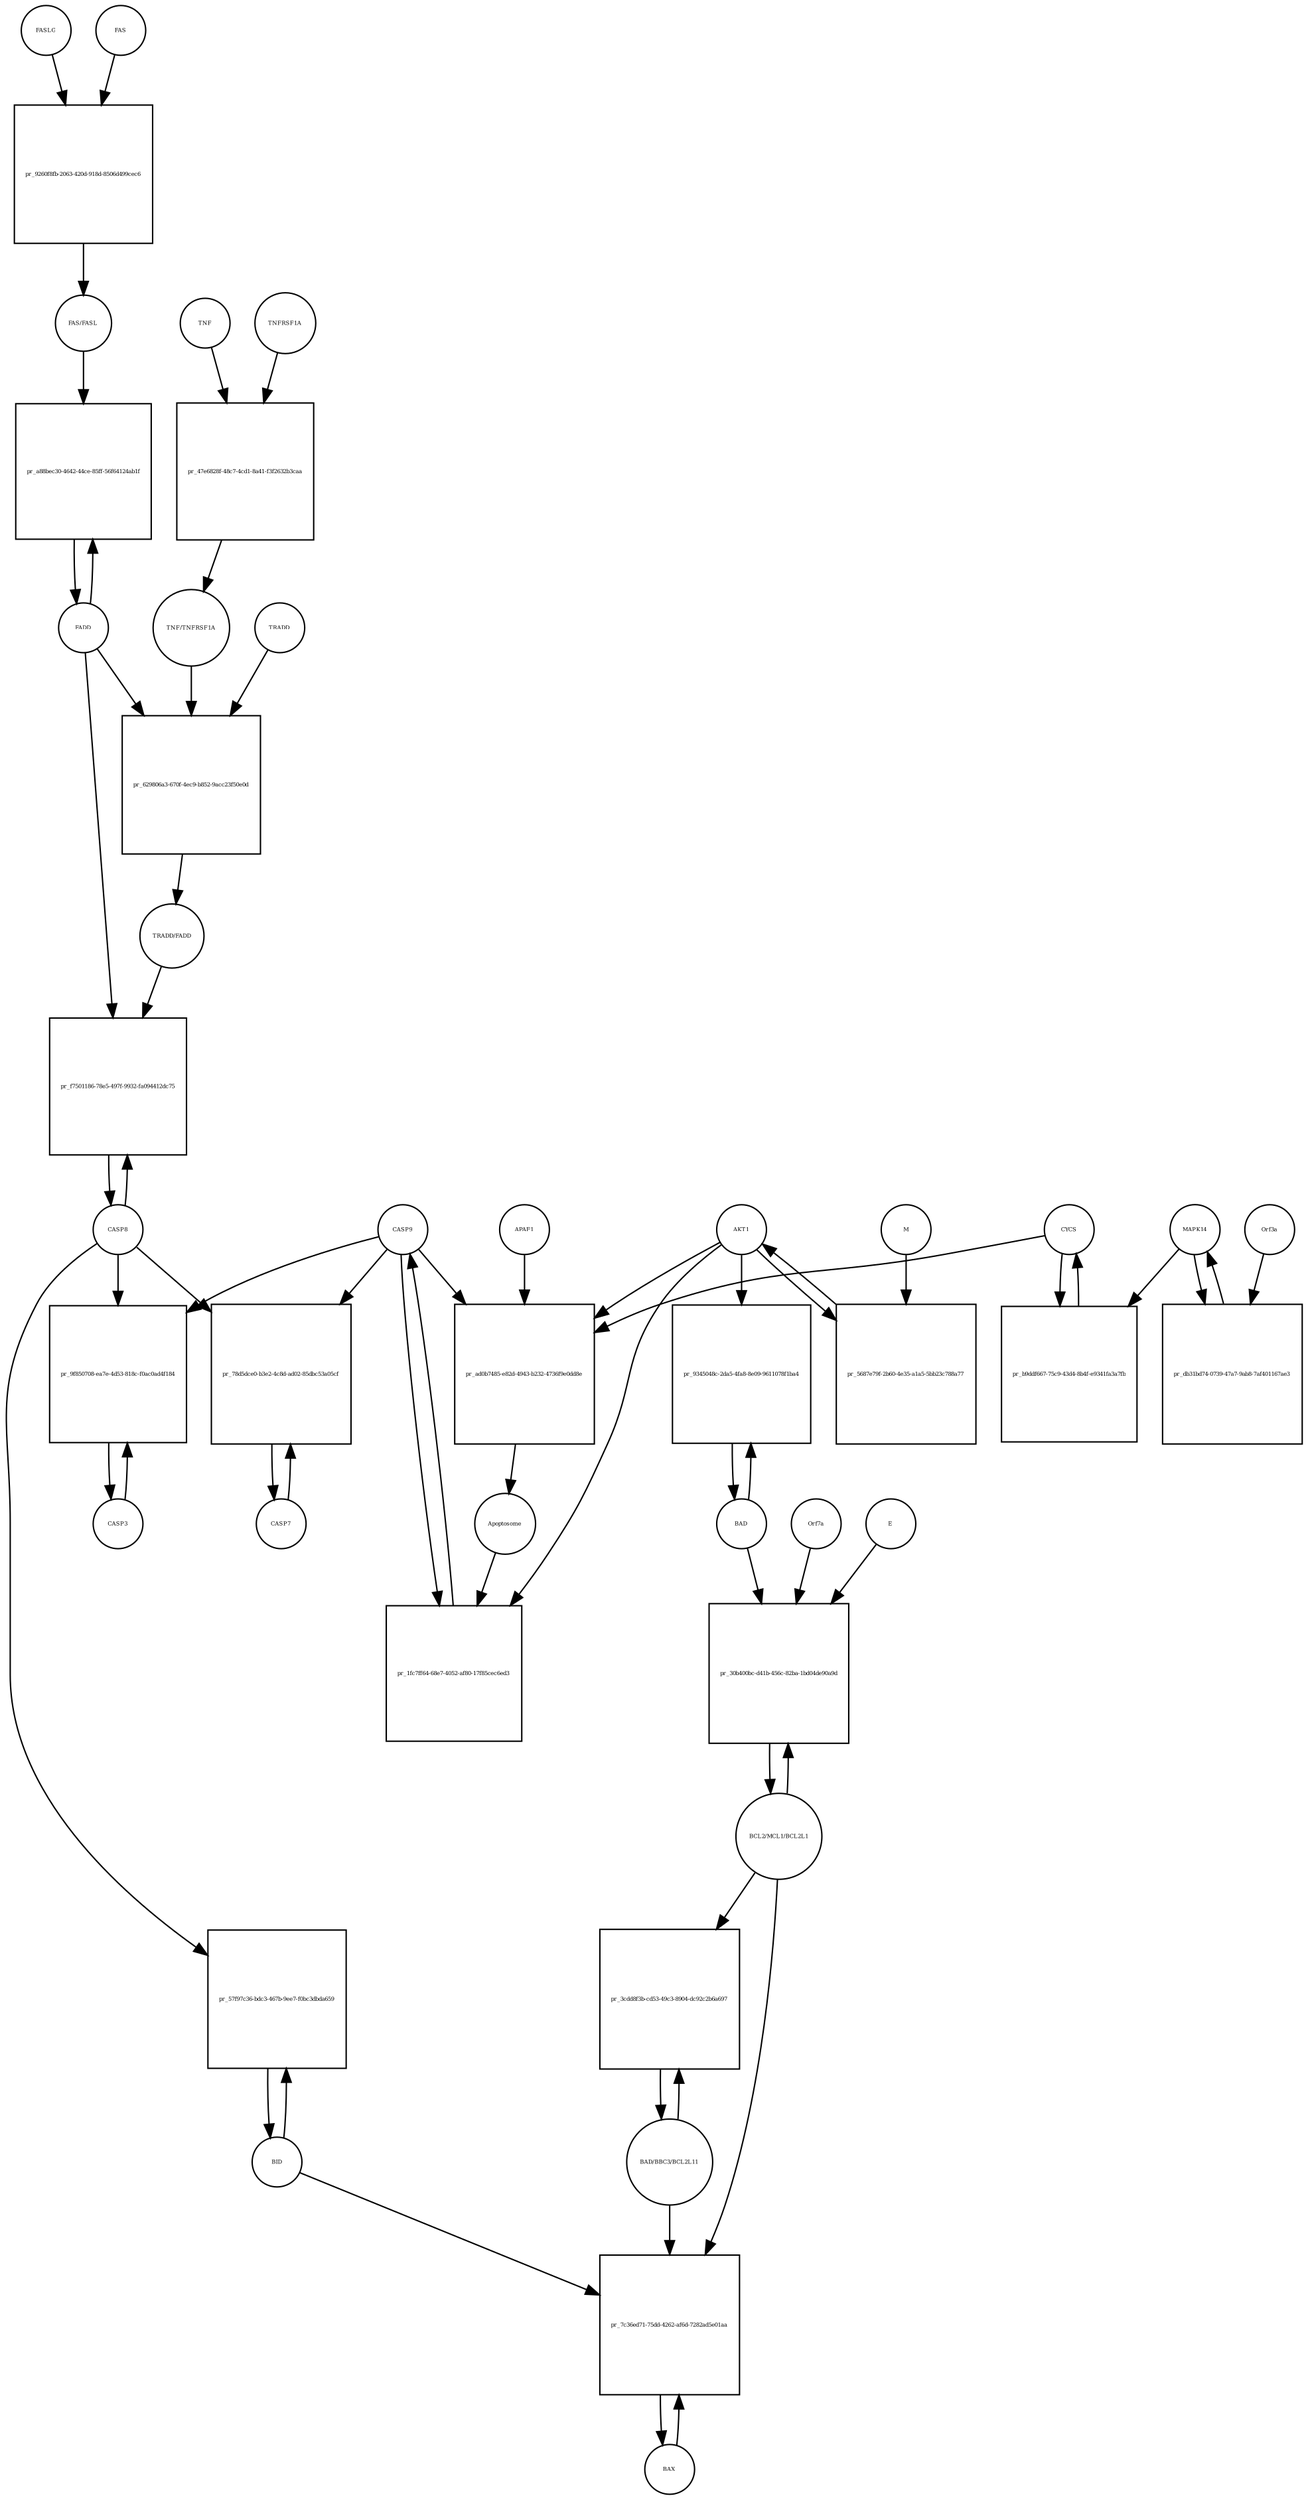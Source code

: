 strict digraph  {
FASLG [annotation="", bipartite=0, cls=macromolecule, fontsize=4, label=FASLG, shape=circle];
"pr_9260f8fb-2063-420d-918d-8506d499cec6" [annotation="", bipartite=1, cls=process, fontsize=4, label="pr_9260f8fb-2063-420d-918d-8506d499cec6", shape=square];
FAS [annotation="", bipartite=0, cls=macromolecule, fontsize=4, label=FAS, shape=circle];
"FAS/FASL" [annotation="", bipartite=0, cls=complex, fontsize=4, label="FAS/FASL", shape=circle];
FADD [annotation="", bipartite=0, cls=macromolecule, fontsize=4, label=FADD, shape=circle];
"pr_a88bec30-4642-44ce-85ff-56f64124ab1f" [annotation="", bipartite=1, cls=process, fontsize=4, label="pr_a88bec30-4642-44ce-85ff-56f64124ab1f", shape=square];
CASP8 [annotation="", bipartite=0, cls=macromolecule, fontsize=4, label=CASP8, shape=circle];
"pr_f7501186-78e5-497f-9932-fa094412dc75" [annotation="", bipartite=1, cls=process, fontsize=4, label="pr_f7501186-78e5-497f-9932-fa094412dc75", shape=square];
"TRADD/FADD" [annotation="", bipartite=0, cls=complex, fontsize=4, label="TRADD/FADD", shape=circle];
CASP3 [annotation="", bipartite=0, cls=macromolecule, fontsize=4, label=CASP3, shape=circle];
"pr_9f850708-ea7e-4d53-818c-f0ac0ad4f184" [annotation="", bipartite=1, cls=process, fontsize=4, label="pr_9f850708-ea7e-4d53-818c-f0ac0ad4f184", shape=square];
CASP9 [annotation="", bipartite=0, cls=macromolecule, fontsize=4, label=CASP9, shape=circle];
"pr_1fc7ff64-68e7-4052-af80-17f85cec6ed3" [annotation="", bipartite=1, cls=process, fontsize=4, label="pr_1fc7ff64-68e7-4052-af80-17f85cec6ed3", shape=square];
Apoptosome [annotation="", bipartite=0, cls=complex, fontsize=4, label=Apoptosome, shape=circle];
AKT1 [annotation="", bipartite=0, cls=macromolecule, fontsize=4, label=AKT1, shape=circle];
BID [annotation="", bipartite=0, cls=macromolecule, fontsize=4, label=BID, shape=circle];
"pr_57f97c36-bdc3-467b-9ee7-f0bc3dbda659" [annotation="", bipartite=1, cls=process, fontsize=4, label="pr_57f97c36-bdc3-467b-9ee7-f0bc3dbda659", shape=square];
BAX [annotation="", bipartite=0, cls=macromolecule, fontsize=4, label=BAX, shape=circle];
"pr_7c36ed71-75dd-4262-af6d-7282ad5e01aa" [annotation="", bipartite=1, cls=process, fontsize=4, label="pr_7c36ed71-75dd-4262-af6d-7282ad5e01aa", shape=square];
"BAD/BBC3/BCL2L11" [annotation="", bipartite=0, cls=complex, fontsize=4, label="BAD/BBC3/BCL2L11", shape=circle];
"BCL2/MCL1/BCL2L1" [annotation="", bipartite=0, cls=complex, fontsize=4, label="BCL2/MCL1/BCL2L1", shape=circle];
CYCS [annotation="", bipartite=0, cls=macromolecule, fontsize=4, label=CYCS, shape=circle];
"pr_b9ddf667-75c9-43d4-8b4f-e9341fa3a7fb" [annotation="", bipartite=1, cls=process, fontsize=4, label="pr_b9ddf667-75c9-43d4-8b4f-e9341fa3a7fb", shape=square];
MAPK14 [annotation="", bipartite=0, cls=macromolecule, fontsize=4, label=MAPK14, shape=circle];
CASP7 [annotation="", bipartite=0, cls=macromolecule, fontsize=4, label=CASP7, shape=circle];
"pr_78d5dce0-b3e2-4c8d-ad02-85dbc53a05cf" [annotation="", bipartite=1, cls=process, fontsize=4, label="pr_78d5dce0-b3e2-4c8d-ad02-85dbc53a05cf", shape=square];
"pr_5687e79f-2b60-4e35-a1a5-5bb23c788a77" [annotation="", bipartite=1, cls=process, fontsize=4, label="pr_5687e79f-2b60-4e35-a1a5-5bb23c788a77", shape=square];
M [annotation=urn_miriam_ncbiprotein_APO40582, bipartite=0, cls=macromolecule, fontsize=4, label=M, shape=circle];
"pr_629806a3-670f-4ec9-b852-9acc23f50e0d" [annotation="", bipartite=1, cls=process, fontsize=4, label="pr_629806a3-670f-4ec9-b852-9acc23f50e0d", shape=square];
TRADD [annotation="", bipartite=0, cls=macromolecule, fontsize=4, label=TRADD, shape=circle];
"TNF/TNFRSF1A" [annotation="", bipartite=0, cls=complex, fontsize=4, label="TNF/TNFRSF1A", shape=circle];
"pr_db31bd74-0739-47a7-9ab8-7af401167ae3" [annotation="", bipartite=1, cls=process, fontsize=4, label="pr_db31bd74-0739-47a7-9ab8-7af401167ae3", shape=square];
Orf3a [annotation="", bipartite=0, cls=macromolecule, fontsize=4, label=Orf3a, shape=circle];
"pr_3cdd8f3b-cd53-49c3-8904-dc92c2b6a697" [annotation="", bipartite=1, cls=process, fontsize=4, label="pr_3cdd8f3b-cd53-49c3-8904-dc92c2b6a697", shape=square];
"pr_30b400bc-d41b-456c-82ba-1bd04de90a9d" [annotation="", bipartite=1, cls=process, fontsize=4, label="pr_30b400bc-d41b-456c-82ba-1bd04de90a9d", shape=square];
Orf7a [annotation="", bipartite=0, cls=macromolecule, fontsize=4, label=Orf7a, shape=circle];
E [annotation="", bipartite=0, cls=macromolecule, fontsize=4, label=E, shape=circle];
BAD [annotation="", bipartite=0, cls=macromolecule, fontsize=4, label=BAD, shape=circle];
TNFRSF1A [annotation="", bipartite=0, cls=macromolecule, fontsize=4, label=TNFRSF1A, shape=circle];
"pr_47e6828f-48c7-4cd1-8a41-f3f2632b3caa" [annotation="", bipartite=1, cls=process, fontsize=4, label="pr_47e6828f-48c7-4cd1-8a41-f3f2632b3caa", shape=square];
TNF [annotation="", bipartite=0, cls=macromolecule, fontsize=4, label=TNF, shape=circle];
"pr_ad0b7485-e82d-4943-b232-4736f9e0dd8e" [annotation="", bipartite=1, cls=process, fontsize=4, label="pr_ad0b7485-e82d-4943-b232-4736f9e0dd8e", shape=square];
APAF1 [annotation="", bipartite=0, cls=macromolecule, fontsize=4, label=APAF1, shape=circle];
"pr_9345048c-2da5-4fa8-8e09-9611078f1ba4" [annotation="", bipartite=1, cls=process, fontsize=4, label="pr_9345048c-2da5-4fa8-8e09-9611078f1ba4", shape=square];
FASLG -> "pr_9260f8fb-2063-420d-918d-8506d499cec6"  [annotation="", interaction_type=consumption];
"pr_9260f8fb-2063-420d-918d-8506d499cec6" -> "FAS/FASL"  [annotation="", interaction_type=production];
FAS -> "pr_9260f8fb-2063-420d-918d-8506d499cec6"  [annotation="", interaction_type=consumption];
"FAS/FASL" -> "pr_a88bec30-4642-44ce-85ff-56f64124ab1f"  [annotation="urn_miriam_kegg.pathway_hsa04210|urn_miriam_pubmed_31226023", interaction_type=catalysis];
FADD -> "pr_a88bec30-4642-44ce-85ff-56f64124ab1f"  [annotation="", interaction_type=consumption];
FADD -> "pr_f7501186-78e5-497f-9932-fa094412dc75"  [annotation="urn_miriam_kegg.pathway_hsa04210|urn_miriam_pubmed_31226023", interaction_type=catalysis];
FADD -> "pr_629806a3-670f-4ec9-b852-9acc23f50e0d"  [annotation="", interaction_type=consumption];
"pr_a88bec30-4642-44ce-85ff-56f64124ab1f" -> FADD  [annotation="", interaction_type=production];
CASP8 -> "pr_f7501186-78e5-497f-9932-fa094412dc75"  [annotation="", interaction_type=consumption];
CASP8 -> "pr_9f850708-ea7e-4d53-818c-f0ac0ad4f184"  [annotation="urn_miriam_kegg.pathway_hsa04210|urn_miriam_pubmed_31226023", interaction_type=catalysis];
CASP8 -> "pr_57f97c36-bdc3-467b-9ee7-f0bc3dbda659"  [annotation="urn_miriam_kegg.pathway_hsa04210|urn_miriam_pubmed_31226023", interaction_type=catalysis];
CASP8 -> "pr_78d5dce0-b3e2-4c8d-ad02-85dbc53a05cf"  [annotation="urn_miriam_kegg.pathway_hsa04210|urn_miriam_pubmed_31226023", interaction_type=catalysis];
"pr_f7501186-78e5-497f-9932-fa094412dc75" -> CASP8  [annotation="", interaction_type=production];
"TRADD/FADD" -> "pr_f7501186-78e5-497f-9932-fa094412dc75"  [annotation="urn_miriam_kegg.pathway_hsa04210|urn_miriam_pubmed_31226023", interaction_type=catalysis];
CASP3 -> "pr_9f850708-ea7e-4d53-818c-f0ac0ad4f184"  [annotation="", interaction_type=consumption];
"pr_9f850708-ea7e-4d53-818c-f0ac0ad4f184" -> CASP3  [annotation="", interaction_type=production];
CASP9 -> "pr_9f850708-ea7e-4d53-818c-f0ac0ad4f184"  [annotation="urn_miriam_kegg.pathway_hsa04210|urn_miriam_pubmed_31226023", interaction_type=catalysis];
CASP9 -> "pr_1fc7ff64-68e7-4052-af80-17f85cec6ed3"  [annotation="", interaction_type=consumption];
CASP9 -> "pr_78d5dce0-b3e2-4c8d-ad02-85dbc53a05cf"  [annotation="urn_miriam_kegg.pathway_hsa04210|urn_miriam_pubmed_31226023", interaction_type=catalysis];
CASP9 -> "pr_ad0b7485-e82d-4943-b232-4736f9e0dd8e"  [annotation="", interaction_type=consumption];
"pr_1fc7ff64-68e7-4052-af80-17f85cec6ed3" -> CASP9  [annotation="", interaction_type=production];
Apoptosome -> "pr_1fc7ff64-68e7-4052-af80-17f85cec6ed3"  [annotation="urn_miriam_kegg.pathway_hsa04210|urn_miriam_pubmed_31226023", interaction_type=catalysis];
AKT1 -> "pr_1fc7ff64-68e7-4052-af80-17f85cec6ed3"  [annotation="urn_miriam_kegg.pathway_hsa04210|urn_miriam_pubmed_31226023", interaction_type=inhibition];
AKT1 -> "pr_5687e79f-2b60-4e35-a1a5-5bb23c788a77"  [annotation="", interaction_type=consumption];
AKT1 -> "pr_ad0b7485-e82d-4943-b232-4736f9e0dd8e"  [annotation="urn_miriam_pubmed_31226023|urn_miriam_kegg.pathway_hsa04210", interaction_type=inhibition];
AKT1 -> "pr_9345048c-2da5-4fa8-8e09-9611078f1ba4"  [annotation="urn_miriam_pubmed_15694340|urn_miriam_kegg.pathway_hsa04210", interaction_type=inhibition];
BID -> "pr_57f97c36-bdc3-467b-9ee7-f0bc3dbda659"  [annotation="", interaction_type=consumption];
BID -> "pr_7c36ed71-75dd-4262-af6d-7282ad5e01aa"  [annotation="urn_miriam_pubmed_31226023|urn_miriam_kegg.pathway_hsa04210", interaction_type=catalysis];
"pr_57f97c36-bdc3-467b-9ee7-f0bc3dbda659" -> BID  [annotation="", interaction_type=production];
BAX -> "pr_7c36ed71-75dd-4262-af6d-7282ad5e01aa"  [annotation="", interaction_type=consumption];
"pr_7c36ed71-75dd-4262-af6d-7282ad5e01aa" -> BAX  [annotation="", interaction_type=production];
"BAD/BBC3/BCL2L11" -> "pr_7c36ed71-75dd-4262-af6d-7282ad5e01aa"  [annotation="urn_miriam_pubmed_31226023|urn_miriam_kegg.pathway_hsa04210", interaction_type=catalysis];
"BAD/BBC3/BCL2L11" -> "pr_3cdd8f3b-cd53-49c3-8904-dc92c2b6a697"  [annotation="", interaction_type=consumption];
"BCL2/MCL1/BCL2L1" -> "pr_7c36ed71-75dd-4262-af6d-7282ad5e01aa"  [annotation="urn_miriam_pubmed_31226023|urn_miriam_kegg.pathway_hsa04210", interaction_type=inhibition];
"BCL2/MCL1/BCL2L1" -> "pr_3cdd8f3b-cd53-49c3-8904-dc92c2b6a697"  [annotation=urn_miriam_pubmed_31226023, interaction_type=inhibition];
"BCL2/MCL1/BCL2L1" -> "pr_30b400bc-d41b-456c-82ba-1bd04de90a9d"  [annotation="", interaction_type=consumption];
CYCS -> "pr_b9ddf667-75c9-43d4-8b4f-e9341fa3a7fb"  [annotation="", interaction_type=consumption];
CYCS -> "pr_ad0b7485-e82d-4943-b232-4736f9e0dd8e"  [annotation="", interaction_type=consumption];
"pr_b9ddf667-75c9-43d4-8b4f-e9341fa3a7fb" -> CYCS  [annotation="", interaction_type=production];
MAPK14 -> "pr_b9ddf667-75c9-43d4-8b4f-e9341fa3a7fb"  [annotation="urn_miriam_kegg.pathway_hsa04210|urn_miriam_pubmed_31226023", interaction_type=catalysis];
MAPK14 -> "pr_db31bd74-0739-47a7-9ab8-7af401167ae3"  [annotation="", interaction_type=consumption];
CASP7 -> "pr_78d5dce0-b3e2-4c8d-ad02-85dbc53a05cf"  [annotation="", interaction_type=consumption];
"pr_78d5dce0-b3e2-4c8d-ad02-85dbc53a05cf" -> CASP7  [annotation="", interaction_type=production];
"pr_5687e79f-2b60-4e35-a1a5-5bb23c788a77" -> AKT1  [annotation="", interaction_type=production];
M -> "pr_5687e79f-2b60-4e35-a1a5-5bb23c788a77"  [annotation="urn_miriam_pubmed_31226023|urn_miriam_taxonomy_227984", interaction_type=inhibition];
"pr_629806a3-670f-4ec9-b852-9acc23f50e0d" -> "TRADD/FADD"  [annotation="", interaction_type=production];
TRADD -> "pr_629806a3-670f-4ec9-b852-9acc23f50e0d"  [annotation="", interaction_type=consumption];
"TNF/TNFRSF1A" -> "pr_629806a3-670f-4ec9-b852-9acc23f50e0d"  [annotation="urn_miriam_kegg.pathway_hsa04210", interaction_type=catalysis];
"pr_db31bd74-0739-47a7-9ab8-7af401167ae3" -> MAPK14  [annotation="", interaction_type=production];
Orf3a -> "pr_db31bd74-0739-47a7-9ab8-7af401167ae3"  [annotation="urn_miriam_pubmed_31226023|urn_miriam_taxonomy_227984", interaction_type=catalysis];
"pr_3cdd8f3b-cd53-49c3-8904-dc92c2b6a697" -> "BAD/BBC3/BCL2L11"  [annotation="", interaction_type=production];
"pr_30b400bc-d41b-456c-82ba-1bd04de90a9d" -> "BCL2/MCL1/BCL2L1"  [annotation="", interaction_type=production];
Orf7a -> "pr_30b400bc-d41b-456c-82ba-1bd04de90a9d"  [annotation="urn_miriam_pubmed_15694340|urn_miriam_kegg.pathway_hsa04210|urn_miriam_taxonomy_227984", interaction_type=inhibition];
E -> "pr_30b400bc-d41b-456c-82ba-1bd04de90a9d"  [annotation="urn_miriam_pubmed_15694340|urn_miriam_kegg.pathway_hsa04210|urn_miriam_taxonomy_227984", interaction_type=inhibition];
BAD -> "pr_30b400bc-d41b-456c-82ba-1bd04de90a9d"  [annotation="urn_miriam_pubmed_15694340|urn_miriam_kegg.pathway_hsa04210|urn_miriam_taxonomy_227984", interaction_type=inhibition];
BAD -> "pr_9345048c-2da5-4fa8-8e09-9611078f1ba4"  [annotation="", interaction_type=consumption];
TNFRSF1A -> "pr_47e6828f-48c7-4cd1-8a41-f3f2632b3caa"  [annotation="", interaction_type=consumption];
"pr_47e6828f-48c7-4cd1-8a41-f3f2632b3caa" -> "TNF/TNFRSF1A"  [annotation="", interaction_type=production];
TNF -> "pr_47e6828f-48c7-4cd1-8a41-f3f2632b3caa"  [annotation="", interaction_type=consumption];
"pr_ad0b7485-e82d-4943-b232-4736f9e0dd8e" -> Apoptosome  [annotation="", interaction_type=production];
APAF1 -> "pr_ad0b7485-e82d-4943-b232-4736f9e0dd8e"  [annotation="", interaction_type=consumption];
"pr_9345048c-2da5-4fa8-8e09-9611078f1ba4" -> BAD  [annotation="", interaction_type=production];
}
